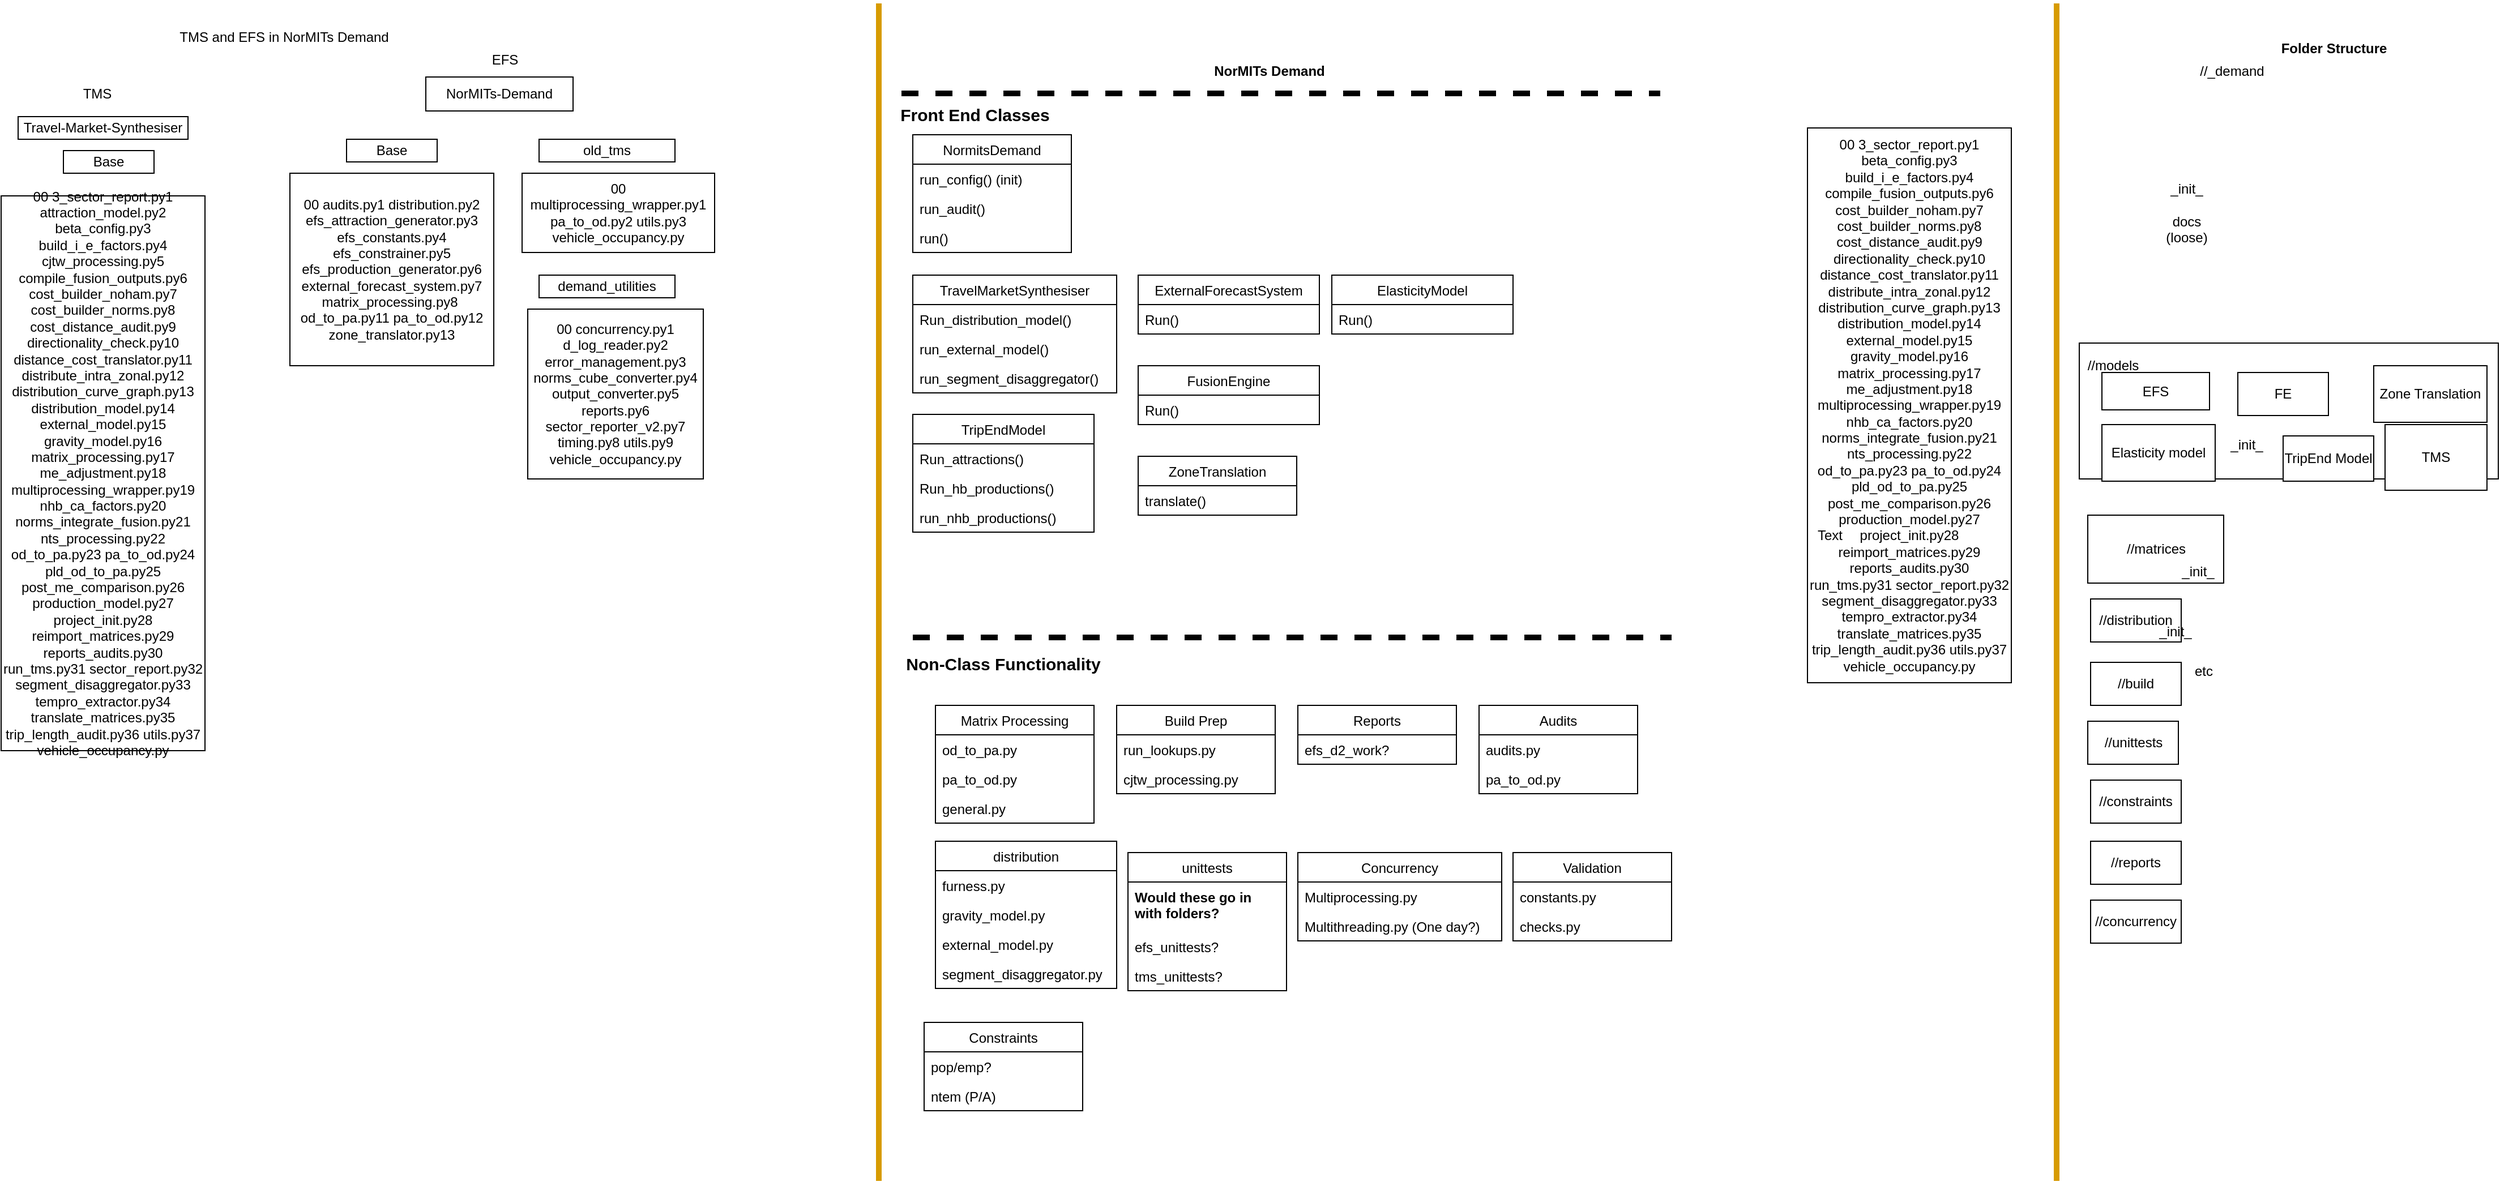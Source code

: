 <mxfile version="14.0.1" type="device"><diagram id="nELERNBTu94BXnjwpVYK" name="Page-1"><mxGraphModel dx="1684" dy="872" grid="1" gridSize="10" guides="1" tooltips="1" connect="1" arrows="1" fold="1" page="1" pageScale="1" pageWidth="826" pageHeight="1169" math="0" shadow="0"><root><mxCell id="0"/><mxCell id="1" parent="0"/><mxCell id="IA-7PrwKyyA_qLG4cUUL-27" value="" style="rounded=0;whiteSpace=wrap;html=1;" vertex="1" parent="1"><mxGeometry x="1980" y="340" width="370" height="120" as="geometry"/></mxCell><mxCell id="pDQb3jVwS1jzgB6y6_9U-1" value="TMS and EFS in NorMITs Demand" style="text;html=1;strokeColor=none;fillColor=none;align=center;verticalAlign=middle;whiteSpace=wrap;rounded=0;" parent="1" vertex="1"><mxGeometry x="280" y="60" width="230" height="20" as="geometry"/></mxCell><mxCell id="pDQb3jVwS1jzgB6y6_9U-2" value="TMS" style="text;html=1;strokeColor=none;fillColor=none;align=center;verticalAlign=middle;whiteSpace=wrap;rounded=0;" parent="1" vertex="1"><mxGeometry x="210" y="110" width="40" height="20" as="geometry"/></mxCell><mxCell id="pDQb3jVwS1jzgB6y6_9U-3" value="EFS" style="text;html=1;strokeColor=none;fillColor=none;align=center;verticalAlign=middle;whiteSpace=wrap;rounded=0;" parent="1" vertex="1"><mxGeometry x="570" y="70" width="40" height="40" as="geometry"/></mxCell><mxCell id="pDQb3jVwS1jzgB6y6_9U-4" value="Travel-Market-Synthesiser" style="rounded=0;whiteSpace=wrap;html=1;" parent="1" vertex="1"><mxGeometry x="160" y="140" width="150" height="20" as="geometry"/></mxCell><mxCell id="pDQb3jVwS1jzgB6y6_9U-5" value="&lt;b&gt;NorMITs Demand&lt;/b&gt;" style="text;html=1;strokeColor=none;fillColor=none;align=center;verticalAlign=middle;whiteSpace=wrap;rounded=0;" parent="1" vertex="1"><mxGeometry x="1150" y="90" width="230" height="20" as="geometry"/></mxCell><mxCell id="pDQb3jVwS1jzgB6y6_9U-8" value="00&#9;3_sector_report.py1&#9;attraction_model.py2&#9;beta_config.py3&#9;build_i_e_factors.py4&#9;cjtw_processing.py5&#9;compile_fusion_outputs.py6&#9;cost_builder_noham.py7&#9;cost_builder_norms.py8&#9;cost_distance_audit.py9&#9;directionality_check.py10&#9;distance_cost_translator.py11&#9;distribute_intra_zonal.py12&#9;distribution_curve_graph.py13&#9;distribution_model.py14&#9;external_model.py15&#9;gravity_model.py16&#9;matrix_processing.py17&#9;me_adjustment.py18&#9;multiprocessing_wrapper.py19&#9;nhb_ca_factors.py20&#9;norms_integrate_fusion.py21&#9;nts_processing.py22&#9;od_to_pa.py23&#9;pa_to_od.py24&#9;pld_od_to_pa.py25&#9;post_me_comparison.py26&#9;production_model.py27&#9;project_init.py28&#9;reimport_matrices.py29&#9;reports_audits.py30&#9;run_tms.py31&#9;sector_report.py32&#9;segment_disaggregator.py33&#9;tempro_extractor.py34&#9;translate_matrices.py35&#9;trip_length_audit.py36&#9;utils.py37&#9;vehicle_occupancy.py" style="rounded=0;whiteSpace=wrap;html=1;" parent="1" vertex="1"><mxGeometry x="145" y="210" width="180" height="490" as="geometry"/></mxCell><mxCell id="pDQb3jVwS1jzgB6y6_9U-9" value="old_tms" style="rounded=0;whiteSpace=wrap;html=1;" parent="1" vertex="1"><mxGeometry x="620" y="160" width="120" height="20" as="geometry"/></mxCell><mxCell id="pDQb3jVwS1jzgB6y6_9U-10" value="00&#9;audits.py1&#9;distribution.py2&#9;efs_attraction_generator.py3&#9;efs_constants.py4&#9;efs_constrainer.py5&#9;efs_production_generator.py6&#9;external_forecast_system.py7&#9;matrix_processing.py8&amp;nbsp; od_to_pa.py11&#9;pa_to_od.py12&#9;zone_translator.py13&lt;br&gt;" style="rounded=0;whiteSpace=wrap;html=1;" parent="1" vertex="1"><mxGeometry x="400" y="190" width="180" height="170" as="geometry"/></mxCell><mxCell id="pDQb3jVwS1jzgB6y6_9U-12" value="demand_utilities" style="rounded=0;whiteSpace=wrap;html=1;" parent="1" vertex="1"><mxGeometry x="620" y="280" width="120" height="20" as="geometry"/></mxCell><mxCell id="pDQb3jVwS1jzgB6y6_9U-13" value="NorMITs-Demand" style="rounded=0;whiteSpace=wrap;html=1;" parent="1" vertex="1"><mxGeometry x="520" y="105" width="130" height="30" as="geometry"/></mxCell><mxCell id="pDQb3jVwS1jzgB6y6_9U-14" value="Base" style="rounded=0;whiteSpace=wrap;html=1;" parent="1" vertex="1"><mxGeometry x="450" y="160" width="80" height="20" as="geometry"/></mxCell><mxCell id="pDQb3jVwS1jzgB6y6_9U-15" value="Base" style="rounded=0;whiteSpace=wrap;html=1;" parent="1" vertex="1"><mxGeometry x="200" y="170" width="80" height="20" as="geometry"/></mxCell><mxCell id="pDQb3jVwS1jzgB6y6_9U-17" value="00&#9;multiprocessing_wrapper.py1&#9;pa_to_od.py2&#9;utils.py3&#9;vehicle_occupancy.py" style="rounded=0;whiteSpace=wrap;html=1;" parent="1" vertex="1"><mxGeometry x="605" y="190" width="170" height="70" as="geometry"/></mxCell><mxCell id="pDQb3jVwS1jzgB6y6_9U-18" value="00&#9;concurrency.py1&#9;d_log_reader.py2&#9;error_management.py3&#9;norms_cube_converter.py4&#9;output_converter.py5&#9;reports.py6&#9;sector_reporter_v2.py7&#9;timing.py8&#9;utils.py9&#9;vehicle_occupancy.py" style="rounded=0;whiteSpace=wrap;html=1;" parent="1" vertex="1"><mxGeometry x="610" y="310" width="155" height="150" as="geometry"/></mxCell><mxCell id="iy3r3Esu4_GReVss_VXu-2" value="" style="endArrow=none;html=1;strokeWidth=5;fillColor=#ffe6cc;strokeColor=#d79b00;" parent="1" edge="1"><mxGeometry width="50" height="50" relative="1" as="geometry"><mxPoint x="920" y="1080" as="sourcePoint"/><mxPoint x="920" y="40" as="targetPoint"/></mxGeometry></mxCell><mxCell id="iy3r3Esu4_GReVss_VXu-3" value="" style="endArrow=none;dashed=1;html=1;strokeWidth=5;" parent="1" edge="1"><mxGeometry width="50" height="50" relative="1" as="geometry"><mxPoint x="950" y="600" as="sourcePoint"/><mxPoint x="1620" y="600" as="targetPoint"/></mxGeometry></mxCell><mxCell id="iy3r3Esu4_GReVss_VXu-4" value="" style="endArrow=none;dashed=1;html=1;strokeWidth=5;" parent="1" edge="1"><mxGeometry width="50" height="50" relative="1" as="geometry"><mxPoint x="940" y="119.5" as="sourcePoint"/><mxPoint x="1610" y="119.5" as="targetPoint"/></mxGeometry></mxCell><mxCell id="iy3r3Esu4_GReVss_VXu-5" value="&lt;font style=&quot;font-size: 15px&quot;&gt;Front End Classes&lt;/font&gt;" style="text;html=1;strokeColor=none;fillColor=none;align=center;verticalAlign=middle;whiteSpace=wrap;rounded=0;fontStyle=1" parent="1" vertex="1"><mxGeometry x="930" y="115" width="150" height="45" as="geometry"/></mxCell><mxCell id="iy3r3Esu4_GReVss_VXu-6" value="TravelMarketSynthesiser" style="swimlane;fontStyle=0;childLayout=stackLayout;horizontal=1;startSize=26;fillColor=none;horizontalStack=0;resizeParent=1;resizeParentMax=0;resizeLast=0;collapsible=1;marginBottom=0;" parent="1" vertex="1"><mxGeometry x="950" y="280" width="180" height="104" as="geometry"/></mxCell><mxCell id="iy3r3Esu4_GReVss_VXu-7" value="Run_distribution_model()" style="text;strokeColor=none;fillColor=none;align=left;verticalAlign=top;spacingLeft=4;spacingRight=4;overflow=hidden;rotatable=0;points=[[0,0.5],[1,0.5]];portConstraint=eastwest;" parent="iy3r3Esu4_GReVss_VXu-6" vertex="1"><mxGeometry y="26" width="180" height="26" as="geometry"/></mxCell><mxCell id="iy3r3Esu4_GReVss_VXu-27" value="run_external_model()" style="text;strokeColor=none;fillColor=none;align=left;verticalAlign=top;spacingLeft=4;spacingRight=4;overflow=hidden;rotatable=0;points=[[0,0.5],[1,0.5]];portConstraint=eastwest;" parent="iy3r3Esu4_GReVss_VXu-6" vertex="1"><mxGeometry y="52" width="180" height="26" as="geometry"/></mxCell><mxCell id="iy3r3Esu4_GReVss_VXu-30" value="run_segment_disaggregator()" style="text;strokeColor=none;fillColor=none;align=left;verticalAlign=top;spacingLeft=4;spacingRight=4;overflow=hidden;rotatable=0;points=[[0,0.5],[1,0.5]];portConstraint=eastwest;" parent="iy3r3Esu4_GReVss_VXu-6" vertex="1"><mxGeometry y="78" width="180" height="26" as="geometry"/></mxCell><mxCell id="iy3r3Esu4_GReVss_VXu-10" value="ExternalForecastSystem" style="swimlane;fontStyle=0;childLayout=stackLayout;horizontal=1;startSize=26;fillColor=none;horizontalStack=0;resizeParent=1;resizeParentMax=0;resizeLast=0;collapsible=1;marginBottom=0;" parent="1" vertex="1"><mxGeometry x="1149" y="280" width="160" height="52" as="geometry"/></mxCell><mxCell id="iy3r3Esu4_GReVss_VXu-11" value="Run()" style="text;strokeColor=none;fillColor=none;align=left;verticalAlign=top;spacingLeft=4;spacingRight=4;overflow=hidden;rotatable=0;points=[[0,0.5],[1,0.5]];portConstraint=eastwest;" parent="iy3r3Esu4_GReVss_VXu-10" vertex="1"><mxGeometry y="26" width="160" height="26" as="geometry"/></mxCell><mxCell id="iy3r3Esu4_GReVss_VXu-12" value="TripEndModel" style="swimlane;fontStyle=0;childLayout=stackLayout;horizontal=1;startSize=26;fillColor=none;horizontalStack=0;resizeParent=1;resizeParentMax=0;resizeLast=0;collapsible=1;marginBottom=0;" parent="1" vertex="1"><mxGeometry x="950" y="403" width="160" height="104" as="geometry"/></mxCell><mxCell id="iy3r3Esu4_GReVss_VXu-13" value="Run_attractions()" style="text;strokeColor=none;fillColor=none;align=left;verticalAlign=top;spacingLeft=4;spacingRight=4;overflow=hidden;rotatable=0;points=[[0,0.5],[1,0.5]];portConstraint=eastwest;" parent="iy3r3Esu4_GReVss_VXu-12" vertex="1"><mxGeometry y="26" width="160" height="26" as="geometry"/></mxCell><mxCell id="iy3r3Esu4_GReVss_VXu-15" value="Run_hb_productions()" style="text;strokeColor=none;fillColor=none;align=left;verticalAlign=top;spacingLeft=4;spacingRight=4;overflow=hidden;rotatable=0;points=[[0,0.5],[1,0.5]];portConstraint=eastwest;" parent="iy3r3Esu4_GReVss_VXu-12" vertex="1"><mxGeometry y="52" width="160" height="26" as="geometry"/></mxCell><mxCell id="iy3r3Esu4_GReVss_VXu-28" value="run_nhb_productions()" style="text;strokeColor=none;fillColor=none;align=left;verticalAlign=top;spacingLeft=4;spacingRight=4;overflow=hidden;rotatable=0;points=[[0,0.5],[1,0.5]];portConstraint=eastwest;" parent="iy3r3Esu4_GReVss_VXu-12" vertex="1"><mxGeometry y="78" width="160" height="26" as="geometry"/></mxCell><mxCell id="iy3r3Esu4_GReVss_VXu-16" value="ElasticityModel" style="swimlane;fontStyle=0;childLayout=stackLayout;horizontal=1;startSize=26;fillColor=none;horizontalStack=0;resizeParent=1;resizeParentMax=0;resizeLast=0;collapsible=1;marginBottom=0;" parent="1" vertex="1"><mxGeometry x="1320" y="280" width="160" height="52" as="geometry"/></mxCell><mxCell id="iy3r3Esu4_GReVss_VXu-17" value="Run()" style="text;strokeColor=none;fillColor=none;align=left;verticalAlign=top;spacingLeft=4;spacingRight=4;overflow=hidden;rotatable=0;points=[[0,0.5],[1,0.5]];portConstraint=eastwest;" parent="iy3r3Esu4_GReVss_VXu-16" vertex="1"><mxGeometry y="26" width="160" height="26" as="geometry"/></mxCell><mxCell id="iy3r3Esu4_GReVss_VXu-18" value="&lt;font style=&quot;font-size: 15px&quot;&gt;Non-Class Functionality&lt;/font&gt;" style="text;html=1;strokeColor=none;fillColor=none;align=center;verticalAlign=middle;whiteSpace=wrap;rounded=0;fontStyle=1" parent="1" vertex="1"><mxGeometry x="940" y="600" width="180" height="45" as="geometry"/></mxCell><mxCell id="iy3r3Esu4_GReVss_VXu-20" value="Matrix Processing" style="swimlane;fontStyle=0;childLayout=stackLayout;horizontal=1;startSize=26;fillColor=none;horizontalStack=0;resizeParent=1;resizeParentMax=0;resizeLast=0;collapsible=1;marginBottom=0;" parent="1" vertex="1"><mxGeometry x="970" y="660" width="140" height="104" as="geometry"/></mxCell><mxCell id="iy3r3Esu4_GReVss_VXu-21" value="od_to_pa.py" style="text;strokeColor=none;fillColor=none;align=left;verticalAlign=top;spacingLeft=4;spacingRight=4;overflow=hidden;rotatable=0;points=[[0,0.5],[1,0.5]];portConstraint=eastwest;" parent="iy3r3Esu4_GReVss_VXu-20" vertex="1"><mxGeometry y="26" width="140" height="26" as="geometry"/></mxCell><mxCell id="iy3r3Esu4_GReVss_VXu-22" value="pa_to_od.py" style="text;strokeColor=none;fillColor=none;align=left;verticalAlign=top;spacingLeft=4;spacingRight=4;overflow=hidden;rotatable=0;points=[[0,0.5],[1,0.5]];portConstraint=eastwest;" parent="iy3r3Esu4_GReVss_VXu-20" vertex="1"><mxGeometry y="52" width="140" height="26" as="geometry"/></mxCell><mxCell id="iy3r3Esu4_GReVss_VXu-23" value="general.py" style="text;strokeColor=none;fillColor=none;align=left;verticalAlign=top;spacingLeft=4;spacingRight=4;overflow=hidden;rotatable=0;points=[[0,0.5],[1,0.5]];portConstraint=eastwest;" parent="iy3r3Esu4_GReVss_VXu-20" vertex="1"><mxGeometry y="78" width="140" height="26" as="geometry"/></mxCell><mxCell id="iy3r3Esu4_GReVss_VXu-31" value="NormitsDemand" style="swimlane;fontStyle=0;childLayout=stackLayout;horizontal=1;startSize=26;fillColor=none;horizontalStack=0;resizeParent=1;resizeParentMax=0;resizeLast=0;collapsible=1;marginBottom=0;" parent="1" vertex="1"><mxGeometry x="950" y="156" width="140" height="104" as="geometry"/></mxCell><mxCell id="iy3r3Esu4_GReVss_VXu-32" value="run_config() (init)" style="text;strokeColor=none;fillColor=none;align=left;verticalAlign=top;spacingLeft=4;spacingRight=4;overflow=hidden;rotatable=0;points=[[0,0.5],[1,0.5]];portConstraint=eastwest;" parent="iy3r3Esu4_GReVss_VXu-31" vertex="1"><mxGeometry y="26" width="140" height="26" as="geometry"/></mxCell><mxCell id="iy3r3Esu4_GReVss_VXu-33" value="run_audit()" style="text;strokeColor=none;fillColor=none;align=left;verticalAlign=top;spacingLeft=4;spacingRight=4;overflow=hidden;rotatable=0;points=[[0,0.5],[1,0.5]];portConstraint=eastwest;" parent="iy3r3Esu4_GReVss_VXu-31" vertex="1"><mxGeometry y="52" width="140" height="26" as="geometry"/></mxCell><mxCell id="iy3r3Esu4_GReVss_VXu-34" value="run()" style="text;strokeColor=none;fillColor=none;align=left;verticalAlign=top;spacingLeft=4;spacingRight=4;overflow=hidden;rotatable=0;points=[[0,0.5],[1,0.5]];portConstraint=eastwest;" parent="iy3r3Esu4_GReVss_VXu-31" vertex="1"><mxGeometry y="78" width="140" height="26" as="geometry"/></mxCell><mxCell id="iy3r3Esu4_GReVss_VXu-35" value="00&#9;3_sector_report.py1 beta_config.py3&#9;build_i_e_factors.py4 compile_fusion_outputs.py6&#9;cost_builder_noham.py7&#9;cost_builder_norms.py8&#9;cost_distance_audit.py9&#9;directionality_check.py10&#9;distance_cost_translator.py11&#9;distribute_intra_zonal.py12&#9;distribution_curve_graph.py13&#9;distribution_model.py14&#9;external_model.py15&#9;gravity_model.py16&#9;matrix_processing.py17&#9;me_adjustment.py18&#9;multiprocessing_wrapper.py19&#9;nhb_ca_factors.py20&#9;norms_integrate_fusion.py21&#9;nts_processing.py22&#9;od_to_pa.py23&#9;pa_to_od.py24&#9;pld_od_to_pa.py25&#9;post_me_comparison.py26&#9;production_model.py27&#9;project_init.py28&#9;reimport_matrices.py29&#9;reports_audits.py30&#9;run_tms.py31&#9;sector_report.py32&#9;segment_disaggregator.py33&#9;tempro_extractor.py34&#9;translate_matrices.py35&#9;trip_length_audit.py36&#9;utils.py37&#9;vehicle_occupancy.py" style="rounded=0;whiteSpace=wrap;html=1;" parent="1" vertex="1"><mxGeometry x="1740" y="150" width="180" height="490" as="geometry"/></mxCell><mxCell id="iy3r3Esu4_GReVss_VXu-36" value="Build Prep" style="swimlane;fontStyle=0;childLayout=stackLayout;horizontal=1;startSize=26;fillColor=none;horizontalStack=0;resizeParent=1;resizeParentMax=0;resizeLast=0;collapsible=1;marginBottom=0;" parent="1" vertex="1"><mxGeometry x="1130" y="660" width="140" height="78" as="geometry"/></mxCell><mxCell id="iy3r3Esu4_GReVss_VXu-37" value="run_lookups.py" style="text;strokeColor=none;fillColor=none;align=left;verticalAlign=top;spacingLeft=4;spacingRight=4;overflow=hidden;rotatable=0;points=[[0,0.5],[1,0.5]];portConstraint=eastwest;" parent="iy3r3Esu4_GReVss_VXu-36" vertex="1"><mxGeometry y="26" width="140" height="26" as="geometry"/></mxCell><mxCell id="iy3r3Esu4_GReVss_VXu-79" value="cjtw_processing.py" style="text;strokeColor=none;fillColor=none;align=left;verticalAlign=top;spacingLeft=4;spacingRight=4;overflow=hidden;rotatable=0;points=[[0,0.5],[1,0.5]];portConstraint=eastwest;" parent="iy3r3Esu4_GReVss_VXu-36" vertex="1"><mxGeometry y="52" width="140" height="26" as="geometry"/></mxCell><mxCell id="iy3r3Esu4_GReVss_VXu-40" value="FusionEngine" style="swimlane;fontStyle=0;childLayout=stackLayout;horizontal=1;startSize=26;fillColor=none;horizontalStack=0;resizeParent=1;resizeParentMax=0;resizeLast=0;collapsible=1;marginBottom=0;" parent="1" vertex="1"><mxGeometry x="1149" y="360" width="160" height="52" as="geometry"/></mxCell><mxCell id="iy3r3Esu4_GReVss_VXu-41" value="Run()" style="text;strokeColor=none;fillColor=none;align=left;verticalAlign=top;spacingLeft=4;spacingRight=4;overflow=hidden;rotatable=0;points=[[0,0.5],[1,0.5]];portConstraint=eastwest;" parent="iy3r3Esu4_GReVss_VXu-40" vertex="1"><mxGeometry y="26" width="160" height="26" as="geometry"/></mxCell><mxCell id="iy3r3Esu4_GReVss_VXu-42" value="Reports" style="swimlane;fontStyle=0;childLayout=stackLayout;horizontal=1;startSize=26;fillColor=none;horizontalStack=0;resizeParent=1;resizeParentMax=0;resizeLast=0;collapsible=1;marginBottom=0;" parent="1" vertex="1"><mxGeometry x="1290" y="660" width="140" height="52" as="geometry"/></mxCell><mxCell id="iy3r3Esu4_GReVss_VXu-43" value="efs_d2_work?" style="text;strokeColor=none;fillColor=none;align=left;verticalAlign=top;spacingLeft=4;spacingRight=4;overflow=hidden;rotatable=0;points=[[0,0.5],[1,0.5]];portConstraint=eastwest;" parent="iy3r3Esu4_GReVss_VXu-42" vertex="1"><mxGeometry y="26" width="140" height="26" as="geometry"/></mxCell><mxCell id="iy3r3Esu4_GReVss_VXu-45" value="Audits" style="swimlane;fontStyle=0;childLayout=stackLayout;horizontal=1;startSize=26;fillColor=none;horizontalStack=0;resizeParent=1;resizeParentMax=0;resizeLast=0;collapsible=1;marginBottom=0;" parent="1" vertex="1"><mxGeometry x="1450" y="660" width="140" height="78" as="geometry"/></mxCell><mxCell id="iy3r3Esu4_GReVss_VXu-46" value="audits.py" style="text;strokeColor=none;fillColor=none;align=left;verticalAlign=top;spacingLeft=4;spacingRight=4;overflow=hidden;rotatable=0;points=[[0,0.5],[1,0.5]];portConstraint=eastwest;" parent="iy3r3Esu4_GReVss_VXu-45" vertex="1"><mxGeometry y="26" width="140" height="26" as="geometry"/></mxCell><mxCell id="iy3r3Esu4_GReVss_VXu-47" value="pa_to_od.py" style="text;strokeColor=none;fillColor=none;align=left;verticalAlign=top;spacingLeft=4;spacingRight=4;overflow=hidden;rotatable=0;points=[[0,0.5],[1,0.5]];portConstraint=eastwest;" parent="iy3r3Esu4_GReVss_VXu-45" vertex="1"><mxGeometry y="52" width="140" height="26" as="geometry"/></mxCell><mxCell id="iy3r3Esu4_GReVss_VXu-48" value="distribution" style="swimlane;fontStyle=0;childLayout=stackLayout;horizontal=1;startSize=26;fillColor=none;horizontalStack=0;resizeParent=1;resizeParentMax=0;resizeLast=0;collapsible=1;marginBottom=0;" parent="1" vertex="1"><mxGeometry x="970" y="780" width="160" height="130" as="geometry"/></mxCell><mxCell id="iy3r3Esu4_GReVss_VXu-49" value="furness.py" style="text;strokeColor=none;fillColor=none;align=left;verticalAlign=top;spacingLeft=4;spacingRight=4;overflow=hidden;rotatable=0;points=[[0,0.5],[1,0.5]];portConstraint=eastwest;" parent="iy3r3Esu4_GReVss_VXu-48" vertex="1"><mxGeometry y="26" width="160" height="26" as="geometry"/></mxCell><mxCell id="iy3r3Esu4_GReVss_VXu-50" value="gravity_model.py" style="text;strokeColor=none;fillColor=none;align=left;verticalAlign=top;spacingLeft=4;spacingRight=4;overflow=hidden;rotatable=0;points=[[0,0.5],[1,0.5]];portConstraint=eastwest;" parent="iy3r3Esu4_GReVss_VXu-48" vertex="1"><mxGeometry y="52" width="160" height="26" as="geometry"/></mxCell><mxCell id="IA-7PrwKyyA_qLG4cUUL-40" value="external_model.py" style="text;strokeColor=none;fillColor=none;align=left;verticalAlign=top;spacingLeft=4;spacingRight=4;overflow=hidden;rotatable=0;points=[[0,0.5],[1,0.5]];portConstraint=eastwest;" vertex="1" parent="iy3r3Esu4_GReVss_VXu-48"><mxGeometry y="78" width="160" height="26" as="geometry"/></mxCell><mxCell id="IA-7PrwKyyA_qLG4cUUL-41" value="segment_disaggregator.py" style="text;strokeColor=none;fillColor=none;align=left;verticalAlign=top;spacingLeft=4;spacingRight=4;overflow=hidden;rotatable=0;points=[[0,0.5],[1,0.5]];portConstraint=eastwest;" vertex="1" parent="iy3r3Esu4_GReVss_VXu-48"><mxGeometry y="104" width="160" height="26" as="geometry"/></mxCell><mxCell id="iy3r3Esu4_GReVss_VXu-59" value="unittests" style="swimlane;fontStyle=0;childLayout=stackLayout;horizontal=1;startSize=26;fillColor=none;horizontalStack=0;resizeParent=1;resizeParentMax=0;resizeLast=0;collapsible=1;marginBottom=0;" parent="1" vertex="1"><mxGeometry x="1140" y="790" width="140" height="122" as="geometry"/></mxCell><mxCell id="iy3r3Esu4_GReVss_VXu-60" value="Would these go in with folders?" style="text;strokeColor=none;fillColor=none;align=left;verticalAlign=top;spacingLeft=4;spacingRight=4;overflow=hidden;rotatable=0;points=[[0,0.5],[1,0.5]];portConstraint=eastwest;whiteSpace=wrap;fontStyle=1" parent="iy3r3Esu4_GReVss_VXu-59" vertex="1"><mxGeometry y="26" width="140" height="44" as="geometry"/></mxCell><mxCell id="iy3r3Esu4_GReVss_VXu-61" value="efs_unittests?" style="text;strokeColor=none;fillColor=none;align=left;verticalAlign=top;spacingLeft=4;spacingRight=4;overflow=hidden;rotatable=0;points=[[0,0.5],[1,0.5]];portConstraint=eastwest;" parent="iy3r3Esu4_GReVss_VXu-59" vertex="1"><mxGeometry y="70" width="140" height="26" as="geometry"/></mxCell><mxCell id="iy3r3Esu4_GReVss_VXu-62" value="tms_unittests?" style="text;strokeColor=none;fillColor=none;align=left;verticalAlign=top;spacingLeft=4;spacingRight=4;overflow=hidden;rotatable=0;points=[[0,0.5],[1,0.5]];portConstraint=eastwest;" parent="iy3r3Esu4_GReVss_VXu-59" vertex="1"><mxGeometry y="96" width="140" height="26" as="geometry"/></mxCell><mxCell id="iy3r3Esu4_GReVss_VXu-65" value="Validation" style="swimlane;fontStyle=0;childLayout=stackLayout;horizontal=1;startSize=26;fillColor=none;horizontalStack=0;resizeParent=1;resizeParentMax=0;resizeLast=0;collapsible=1;marginBottom=0;" parent="1" vertex="1"><mxGeometry x="1480" y="790" width="140" height="78" as="geometry"/></mxCell><mxCell id="iy3r3Esu4_GReVss_VXu-66" value="constants.py" style="text;strokeColor=none;fillColor=none;align=left;verticalAlign=top;spacingLeft=4;spacingRight=4;overflow=hidden;rotatable=0;points=[[0,0.5],[1,0.5]];portConstraint=eastwest;" parent="iy3r3Esu4_GReVss_VXu-65" vertex="1"><mxGeometry y="26" width="140" height="26" as="geometry"/></mxCell><mxCell id="iy3r3Esu4_GReVss_VXu-67" value="checks.py&#10;" style="text;strokeColor=none;fillColor=none;align=left;verticalAlign=top;spacingLeft=4;spacingRight=4;overflow=hidden;rotatable=0;points=[[0,0.5],[1,0.5]];portConstraint=eastwest;" parent="iy3r3Esu4_GReVss_VXu-65" vertex="1"><mxGeometry y="52" width="140" height="26" as="geometry"/></mxCell><mxCell id="iy3r3Esu4_GReVss_VXu-68" value="Constraints" style="swimlane;fontStyle=0;childLayout=stackLayout;horizontal=1;startSize=26;fillColor=none;horizontalStack=0;resizeParent=1;resizeParentMax=0;resizeLast=0;collapsible=1;marginBottom=0;" parent="1" vertex="1"><mxGeometry x="960" y="940" width="140" height="78" as="geometry"/></mxCell><mxCell id="iy3r3Esu4_GReVss_VXu-69" value="pop/emp?" style="text;strokeColor=none;fillColor=none;align=left;verticalAlign=top;spacingLeft=4;spacingRight=4;overflow=hidden;rotatable=0;points=[[0,0.5],[1,0.5]];portConstraint=eastwest;" parent="iy3r3Esu4_GReVss_VXu-68" vertex="1"><mxGeometry y="26" width="140" height="26" as="geometry"/></mxCell><mxCell id="iy3r3Esu4_GReVss_VXu-71" value="ntem (P/A)" style="text;strokeColor=none;fillColor=none;align=left;verticalAlign=top;spacingLeft=4;spacingRight=4;overflow=hidden;rotatable=0;points=[[0,0.5],[1,0.5]];portConstraint=eastwest;" parent="iy3r3Esu4_GReVss_VXu-68" vertex="1"><mxGeometry y="52" width="140" height="26" as="geometry"/></mxCell><mxCell id="iy3r3Esu4_GReVss_VXu-72" value="ZoneTranslation" style="swimlane;fontStyle=0;childLayout=stackLayout;horizontal=1;startSize=26;fillColor=none;horizontalStack=0;resizeParent=1;resizeParentMax=0;resizeLast=0;collapsible=1;marginBottom=0;" parent="1" vertex="1"><mxGeometry x="1149" y="440" width="140" height="52" as="geometry"/></mxCell><mxCell id="iy3r3Esu4_GReVss_VXu-73" value="translate()" style="text;strokeColor=none;fillColor=none;align=left;verticalAlign=top;spacingLeft=4;spacingRight=4;overflow=hidden;rotatable=0;points=[[0,0.5],[1,0.5]];portConstraint=eastwest;" parent="iy3r3Esu4_GReVss_VXu-72" vertex="1"><mxGeometry y="26" width="140" height="26" as="geometry"/></mxCell><mxCell id="iy3r3Esu4_GReVss_VXu-75" value="Concurrency" style="swimlane;fontStyle=0;childLayout=stackLayout;horizontal=1;startSize=26;fillColor=none;horizontalStack=0;resizeParent=1;resizeParentMax=0;resizeLast=0;collapsible=1;marginBottom=0;" parent="1" vertex="1"><mxGeometry x="1290" y="790" width="180" height="78" as="geometry"/></mxCell><mxCell id="iy3r3Esu4_GReVss_VXu-76" value="Multiprocessing.py" style="text;strokeColor=none;fillColor=none;align=left;verticalAlign=top;spacingLeft=4;spacingRight=4;overflow=hidden;rotatable=0;points=[[0,0.5],[1,0.5]];portConstraint=eastwest;" parent="iy3r3Esu4_GReVss_VXu-75" vertex="1"><mxGeometry y="26" width="180" height="26" as="geometry"/></mxCell><mxCell id="iy3r3Esu4_GReVss_VXu-77" value="Multithreading.py (One day?)" style="text;strokeColor=none;fillColor=none;align=left;verticalAlign=top;spacingLeft=4;spacingRight=4;overflow=hidden;rotatable=0;points=[[0,0.5],[1,0.5]];portConstraint=eastwest;" parent="iy3r3Esu4_GReVss_VXu-75" vertex="1"><mxGeometry y="52" width="180" height="26" as="geometry"/></mxCell><mxCell id="IA-7PrwKyyA_qLG4cUUL-1" value="" style="endArrow=none;html=1;strokeWidth=5;fillColor=#ffe6cc;strokeColor=#d79b00;" edge="1" parent="1"><mxGeometry width="50" height="50" relative="1" as="geometry"><mxPoint x="1960" y="1080" as="sourcePoint"/><mxPoint x="1960" y="40" as="targetPoint"/></mxGeometry></mxCell><mxCell id="IA-7PrwKyyA_qLG4cUUL-2" value="&lt;b&gt;Folder Structure&lt;/b&gt;" style="text;html=1;strokeColor=none;fillColor=none;align=center;verticalAlign=middle;whiteSpace=wrap;rounded=0;" vertex="1" parent="1"><mxGeometry x="2090" y="70" width="230" height="20" as="geometry"/></mxCell><mxCell id="IA-7PrwKyyA_qLG4cUUL-4" value="//matrices" style="rounded=0;whiteSpace=wrap;html=1;" vertex="1" parent="1"><mxGeometry x="1987.5" y="492" width="120" height="60" as="geometry"/></mxCell><mxCell id="IA-7PrwKyyA_qLG4cUUL-5" value="Zone Translation" style="rounded=0;whiteSpace=wrap;html=1;" vertex="1" parent="1"><mxGeometry x="2240" y="360" width="100" height="50" as="geometry"/></mxCell><mxCell id="IA-7PrwKyyA_qLG4cUUL-6" value="TripEnd Model" style="rounded=0;whiteSpace=wrap;html=1;" vertex="1" parent="1"><mxGeometry x="2160" y="422" width="80" height="40" as="geometry"/></mxCell><mxCell id="IA-7PrwKyyA_qLG4cUUL-7" value="Elasticity model" style="rounded=0;whiteSpace=wrap;html=1;" vertex="1" parent="1"><mxGeometry x="2000" y="412" width="100" height="50" as="geometry"/></mxCell><mxCell id="IA-7PrwKyyA_qLG4cUUL-8" value="FE" style="rounded=0;whiteSpace=wrap;html=1;" vertex="1" parent="1"><mxGeometry x="2120" y="366" width="80" height="38" as="geometry"/></mxCell><mxCell id="IA-7PrwKyyA_qLG4cUUL-9" value="EFS" style="rounded=0;whiteSpace=wrap;html=1;" vertex="1" parent="1"><mxGeometry x="2000" y="366" width="95" height="33" as="geometry"/></mxCell><mxCell id="IA-7PrwKyyA_qLG4cUUL-10" value="TMS" style="rounded=0;whiteSpace=wrap;html=1;" vertex="1" parent="1"><mxGeometry x="2250" y="412" width="90" height="58" as="geometry"/></mxCell><mxCell id="IA-7PrwKyyA_qLG4cUUL-13" value="Text" style="text;html=1;strokeColor=none;fillColor=none;align=center;verticalAlign=middle;whiteSpace=wrap;rounded=0;" vertex="1" parent="1"><mxGeometry x="1740" y="500" width="40" height="20" as="geometry"/></mxCell><mxCell id="IA-7PrwKyyA_qLG4cUUL-16" value="//unittests" style="rounded=0;whiteSpace=wrap;html=1;" vertex="1" parent="1"><mxGeometry x="1987.5" y="674" width="80" height="38" as="geometry"/></mxCell><mxCell id="IA-7PrwKyyA_qLG4cUUL-17" value="//distribution" style="rounded=0;whiteSpace=wrap;html=1;" vertex="1" parent="1"><mxGeometry x="1990" y="566" width="80" height="38" as="geometry"/></mxCell><mxCell id="IA-7PrwKyyA_qLG4cUUL-18" value="//build" style="rounded=0;whiteSpace=wrap;html=1;" vertex="1" parent="1"><mxGeometry x="1990" y="622" width="80" height="38" as="geometry"/></mxCell><mxCell id="IA-7PrwKyyA_qLG4cUUL-20" value="//constraints&lt;span style=&quot;color: rgba(0 , 0 , 0 , 0) ; font-family: monospace ; font-size: 0px&quot;&gt;%3CmxGraphModel%3E%3Croot%3E%3CmxCell%20id%3D%220%22%2F%3E%3CmxCell%20id%3D%221%22%20parent%3D%220%22%2F%3E%3CmxCell%20id%3D%222%22%20value%3D%22distribution%22%20style%3D%22rounded%3D0%3BwhiteSpace%3Dwrap%3Bhtml%3D1%3B%22%20vertex%3D%221%22%20parent%3D%221%22%3E%3CmxGeometry%20x%3D%222280%22%20y%3D%22780%22%20width%3D%2280%22%20height%3D%2238%22%20as%3D%22geometry%22%2F%3E%3C%2FmxCell%3E%3C%2Froot%3E%3C%2FmxGraphModel%3E&lt;/span&gt;" style="rounded=0;whiteSpace=wrap;html=1;" vertex="1" parent="1"><mxGeometry x="1990" y="726" width="80" height="38" as="geometry"/></mxCell><mxCell id="IA-7PrwKyyA_qLG4cUUL-21" value="//reports" style="rounded=0;whiteSpace=wrap;html=1;" vertex="1" parent="1"><mxGeometry x="1990" y="780" width="80" height="38" as="geometry"/></mxCell><mxCell id="IA-7PrwKyyA_qLG4cUUL-23" value="//concurrency" style="rounded=0;whiteSpace=wrap;html=1;" vertex="1" parent="1"><mxGeometry x="1990" y="832" width="80" height="38" as="geometry"/></mxCell><mxCell id="IA-7PrwKyyA_qLG4cUUL-28" value="//models" style="text;html=1;strokeColor=none;fillColor=none;align=center;verticalAlign=middle;whiteSpace=wrap;rounded=0;" vertex="1" parent="1"><mxGeometry x="1990" y="350" width="40" height="20" as="geometry"/></mxCell><mxCell id="IA-7PrwKyyA_qLG4cUUL-31" value="//_demand" style="text;html=1;strokeColor=none;fillColor=none;align=center;verticalAlign=middle;whiteSpace=wrap;rounded=0;" vertex="1" parent="1"><mxGeometry x="2095" y="90" width="40" height="20" as="geometry"/></mxCell><mxCell id="IA-7PrwKyyA_qLG4cUUL-35" value="_init_" style="text;html=1;strokeColor=none;fillColor=none;align=center;verticalAlign=middle;whiteSpace=wrap;rounded=0;" vertex="1" parent="1"><mxGeometry x="2107.5" y="420" width="40" height="20" as="geometry"/></mxCell><mxCell id="IA-7PrwKyyA_qLG4cUUL-36" value="_init_" style="text;html=1;strokeColor=none;fillColor=none;align=center;verticalAlign=middle;whiteSpace=wrap;rounded=0;" vertex="1" parent="1"><mxGeometry x="2065" y="532" width="40" height="20" as="geometry"/></mxCell><mxCell id="IA-7PrwKyyA_qLG4cUUL-37" value="_init_" style="text;html=1;strokeColor=none;fillColor=none;align=center;verticalAlign=middle;whiteSpace=wrap;rounded=0;" vertex="1" parent="1"><mxGeometry x="2045" y="585" width="40" height="20" as="geometry"/></mxCell><mxCell id="IA-7PrwKyyA_qLG4cUUL-38" value="etc" style="text;html=1;strokeColor=none;fillColor=none;align=center;verticalAlign=middle;whiteSpace=wrap;rounded=0;" vertex="1" parent="1"><mxGeometry x="2070" y="620" width="40" height="20" as="geometry"/></mxCell><mxCell id="IA-7PrwKyyA_qLG4cUUL-39" value="_init_&lt;br&gt;&lt;br&gt;docs (loose)" style="text;html=1;strokeColor=none;fillColor=none;align=center;verticalAlign=middle;whiteSpace=wrap;rounded=0;" vertex="1" parent="1"><mxGeometry x="2055" y="215" width="40" height="20" as="geometry"/></mxCell></root></mxGraphModel></diagram></mxfile>